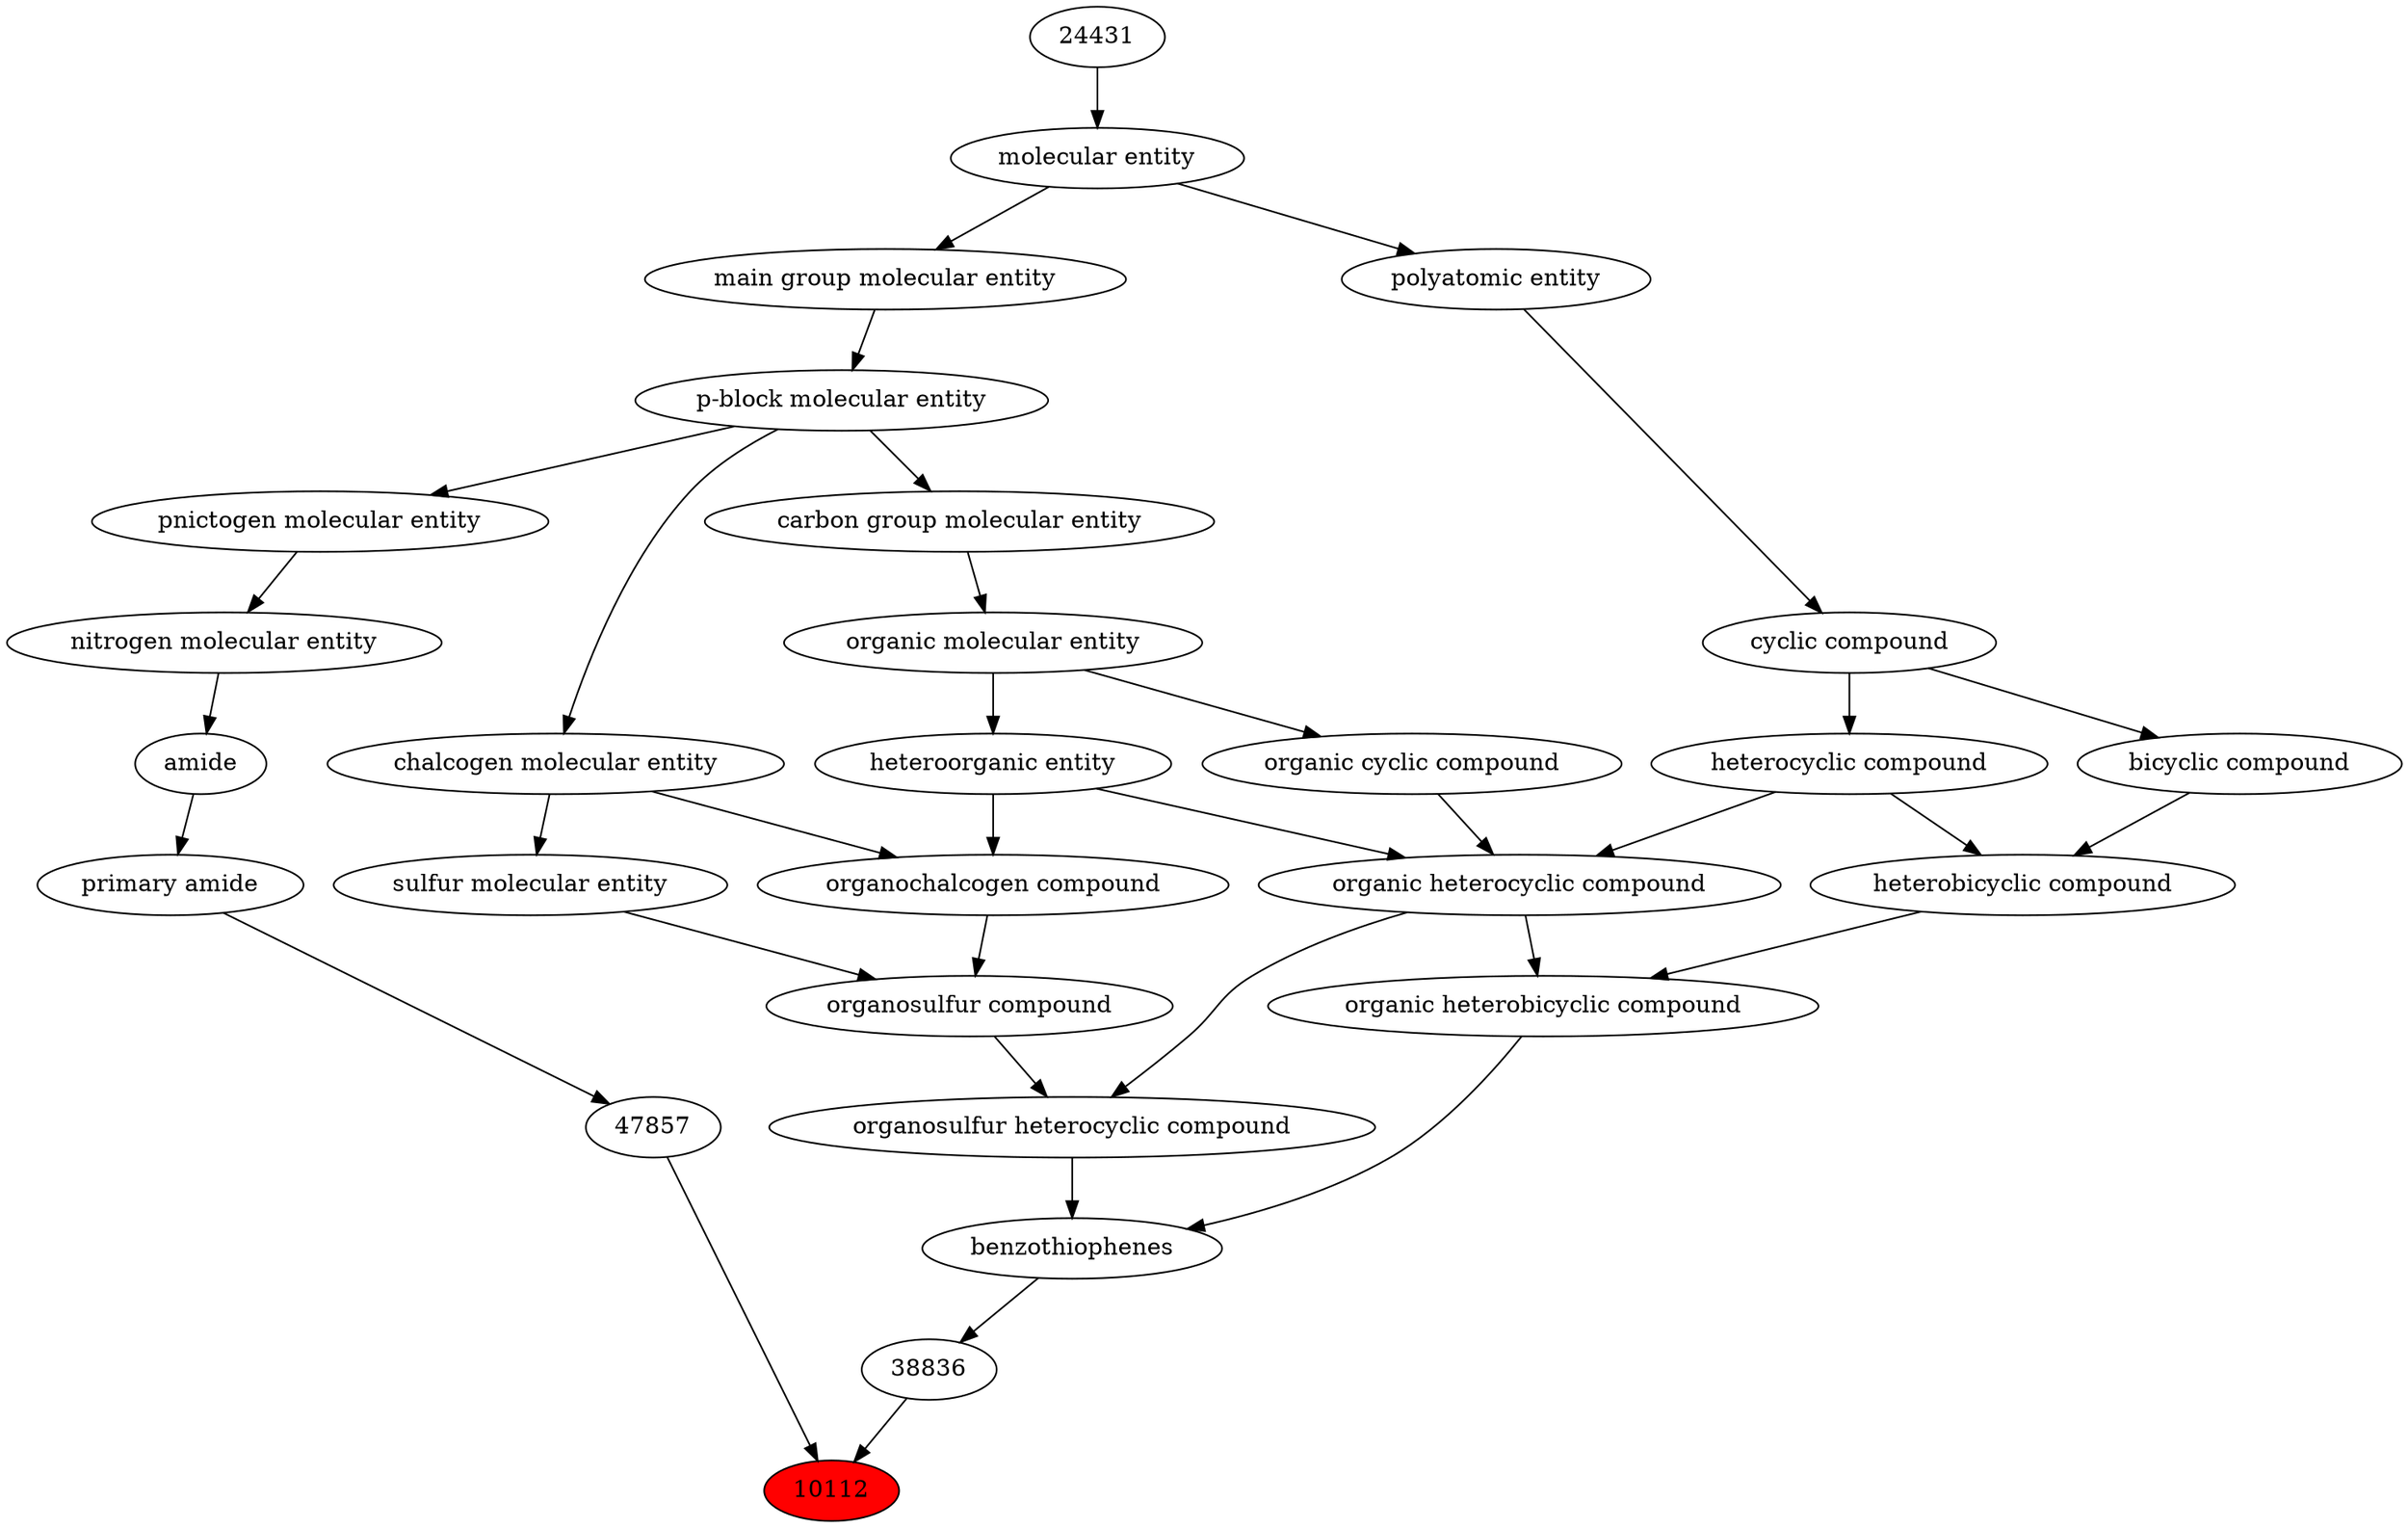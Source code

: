 digraph tree{ 
10112 [label="10112" fillcolor=red style=filled]
47857 -> 10112
38836 -> 10112
47857 [label="47857"]
33256 -> 47857
38836 [label="38836"]
38767 -> 38836
33256 [label="primary amide"]
32988 -> 33256
38767 [label="benzothiophenes"]
38106 -> 38767
27171 -> 38767
32988 [label="amide"]
51143 -> 32988
38106 [label="organosulfur heterocyclic compound"]
33261 -> 38106
24532 -> 38106
27171 [label="organic heterobicyclic compound"]
33672 -> 27171
24532 -> 27171
51143 [label="nitrogen molecular entity"]
33302 -> 51143
33261 [label="organosulfur compound"]
36962 -> 33261
26835 -> 33261
24532 [label="organic heterocyclic compound"]
33285 -> 24532
33832 -> 24532
5686 -> 24532
33672 [label="heterobicyclic compound"]
33636 -> 33672
5686 -> 33672
33302 [label="pnictogen molecular entity"]
33675 -> 33302
36962 [label="organochalcogen compound"]
33285 -> 36962
33304 -> 36962
26835 [label="sulfur molecular entity"]
33304 -> 26835
33285 [label="heteroorganic entity"]
50860 -> 33285
33832 [label="organic cyclic compound"]
50860 -> 33832
5686 [label="heterocyclic compound"]
33595 -> 5686
33636 [label="bicyclic compound"]
33595 -> 33636
33675 [label="p-block molecular entity"]
33579 -> 33675
33304 [label="chalcogen molecular entity"]
33675 -> 33304
50860 [label="organic molecular entity"]
33582 -> 50860
33595 [label="cyclic compound"]
36357 -> 33595
33579 [label="main group molecular entity"]
23367 -> 33579
33582 [label="carbon group molecular entity"]
33675 -> 33582
36357 [label="polyatomic entity"]
23367 -> 36357
23367 [label="molecular entity"]
24431 -> 23367
24431 [label="24431"]
}